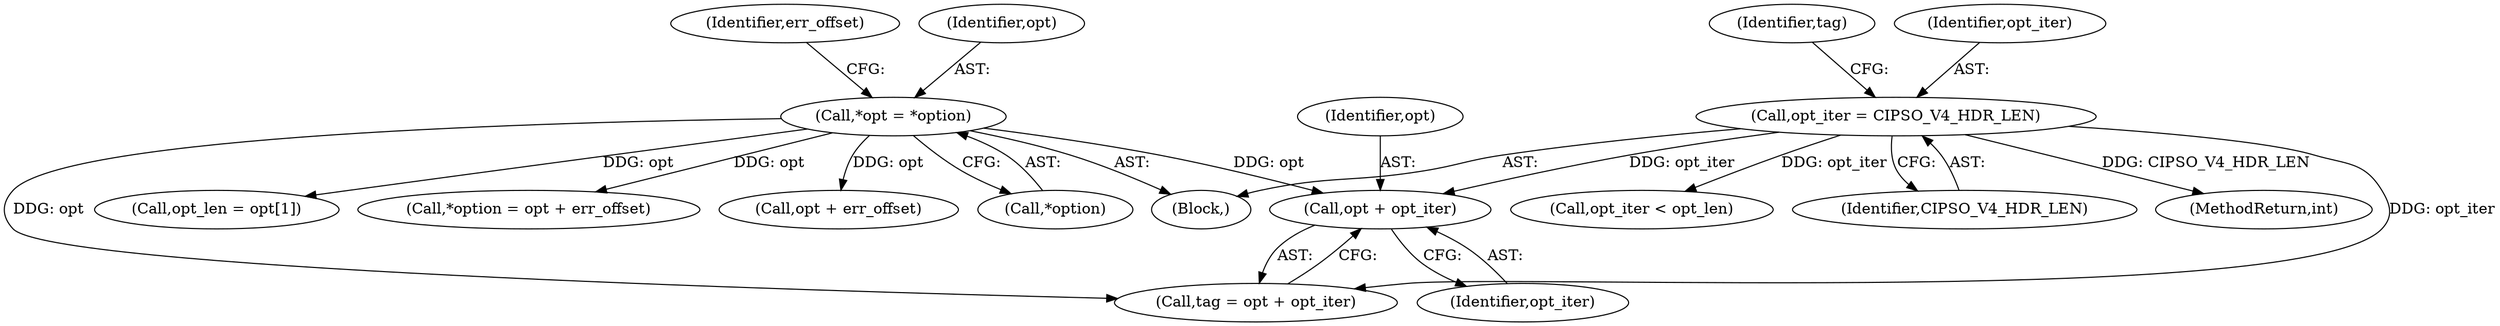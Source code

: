 digraph "0_linux_89d7ae34cdda4195809a5a987f697a517a2a3177@pointer" {
"1000162" [label="(Call,opt + opt_iter)"];
"1000108" [label="(Call,*opt = *option)"];
"1000157" [label="(Call,opt_iter = CIPSO_V4_HDR_LEN)"];
"1000161" [label="(Identifier,tag)"];
"1000106" [label="(Block,)"];
"1000125" [label="(Call,opt_len = opt[1])"];
"1000421" [label="(Call,*option = opt + err_offset)"];
"1000158" [label="(Identifier,opt_iter)"];
"1000108" [label="(Call,*opt = *option)"];
"1000166" [label="(Call,opt_iter < opt_len)"];
"1000160" [label="(Call,tag = opt + opt_iter)"];
"1000116" [label="(Identifier,err_offset)"];
"1000424" [label="(Call,opt + err_offset)"];
"1000164" [label="(Identifier,opt_iter)"];
"1000157" [label="(Call,opt_iter = CIPSO_V4_HDR_LEN)"];
"1000110" [label="(Call,*option)"];
"1000159" [label="(Identifier,CIPSO_V4_HDR_LEN)"];
"1000429" [label="(MethodReturn,int)"];
"1000163" [label="(Identifier,opt)"];
"1000162" [label="(Call,opt + opt_iter)"];
"1000109" [label="(Identifier,opt)"];
"1000162" -> "1000160"  [label="AST: "];
"1000162" -> "1000164"  [label="CFG: "];
"1000163" -> "1000162"  [label="AST: "];
"1000164" -> "1000162"  [label="AST: "];
"1000160" -> "1000162"  [label="CFG: "];
"1000108" -> "1000162"  [label="DDG: opt"];
"1000157" -> "1000162"  [label="DDG: opt_iter"];
"1000108" -> "1000106"  [label="AST: "];
"1000108" -> "1000110"  [label="CFG: "];
"1000109" -> "1000108"  [label="AST: "];
"1000110" -> "1000108"  [label="AST: "];
"1000116" -> "1000108"  [label="CFG: "];
"1000108" -> "1000125"  [label="DDG: opt"];
"1000108" -> "1000160"  [label="DDG: opt"];
"1000108" -> "1000421"  [label="DDG: opt"];
"1000108" -> "1000424"  [label="DDG: opt"];
"1000157" -> "1000106"  [label="AST: "];
"1000157" -> "1000159"  [label="CFG: "];
"1000158" -> "1000157"  [label="AST: "];
"1000159" -> "1000157"  [label="AST: "];
"1000161" -> "1000157"  [label="CFG: "];
"1000157" -> "1000429"  [label="DDG: CIPSO_V4_HDR_LEN"];
"1000157" -> "1000160"  [label="DDG: opt_iter"];
"1000157" -> "1000166"  [label="DDG: opt_iter"];
}
